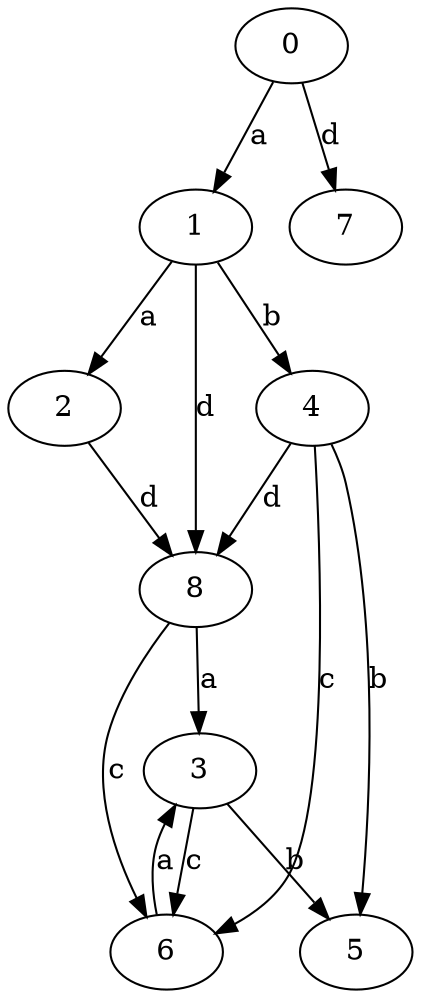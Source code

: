 strict digraph  {
1;
0;
2;
3;
4;
5;
6;
7;
8;
1 -> 2  [label=a];
1 -> 4  [label=b];
1 -> 8  [label=d];
0 -> 1  [label=a];
0 -> 7  [label=d];
2 -> 8  [label=d];
3 -> 5  [label=b];
3 -> 6  [label=c];
4 -> 5  [label=b];
4 -> 6  [label=c];
4 -> 8  [label=d];
6 -> 3  [label=a];
8 -> 3  [label=a];
8 -> 6  [label=c];
}
